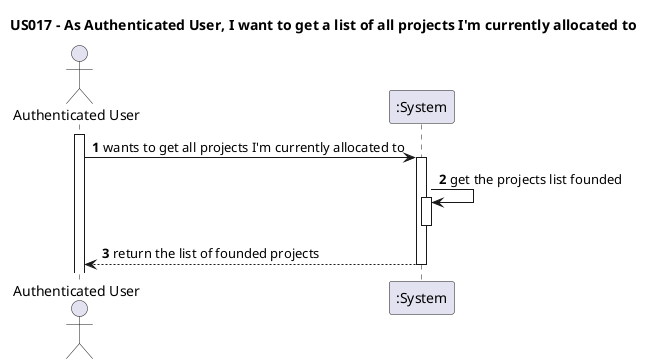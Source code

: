 @startuml
'https://plantuml.com/sequence-diagram

title US017 - As Authenticated User, I want to get a list of all projects I'm currently allocated to

autoactivate on
autonumber

actor "Authenticated User" as User
participant ":System" as System

activate User

User -> System: wants to get all projects I'm currently allocated to
System->System: get the projects list founded
deactivate System
System-->User: return the list of founded projects

@enduml